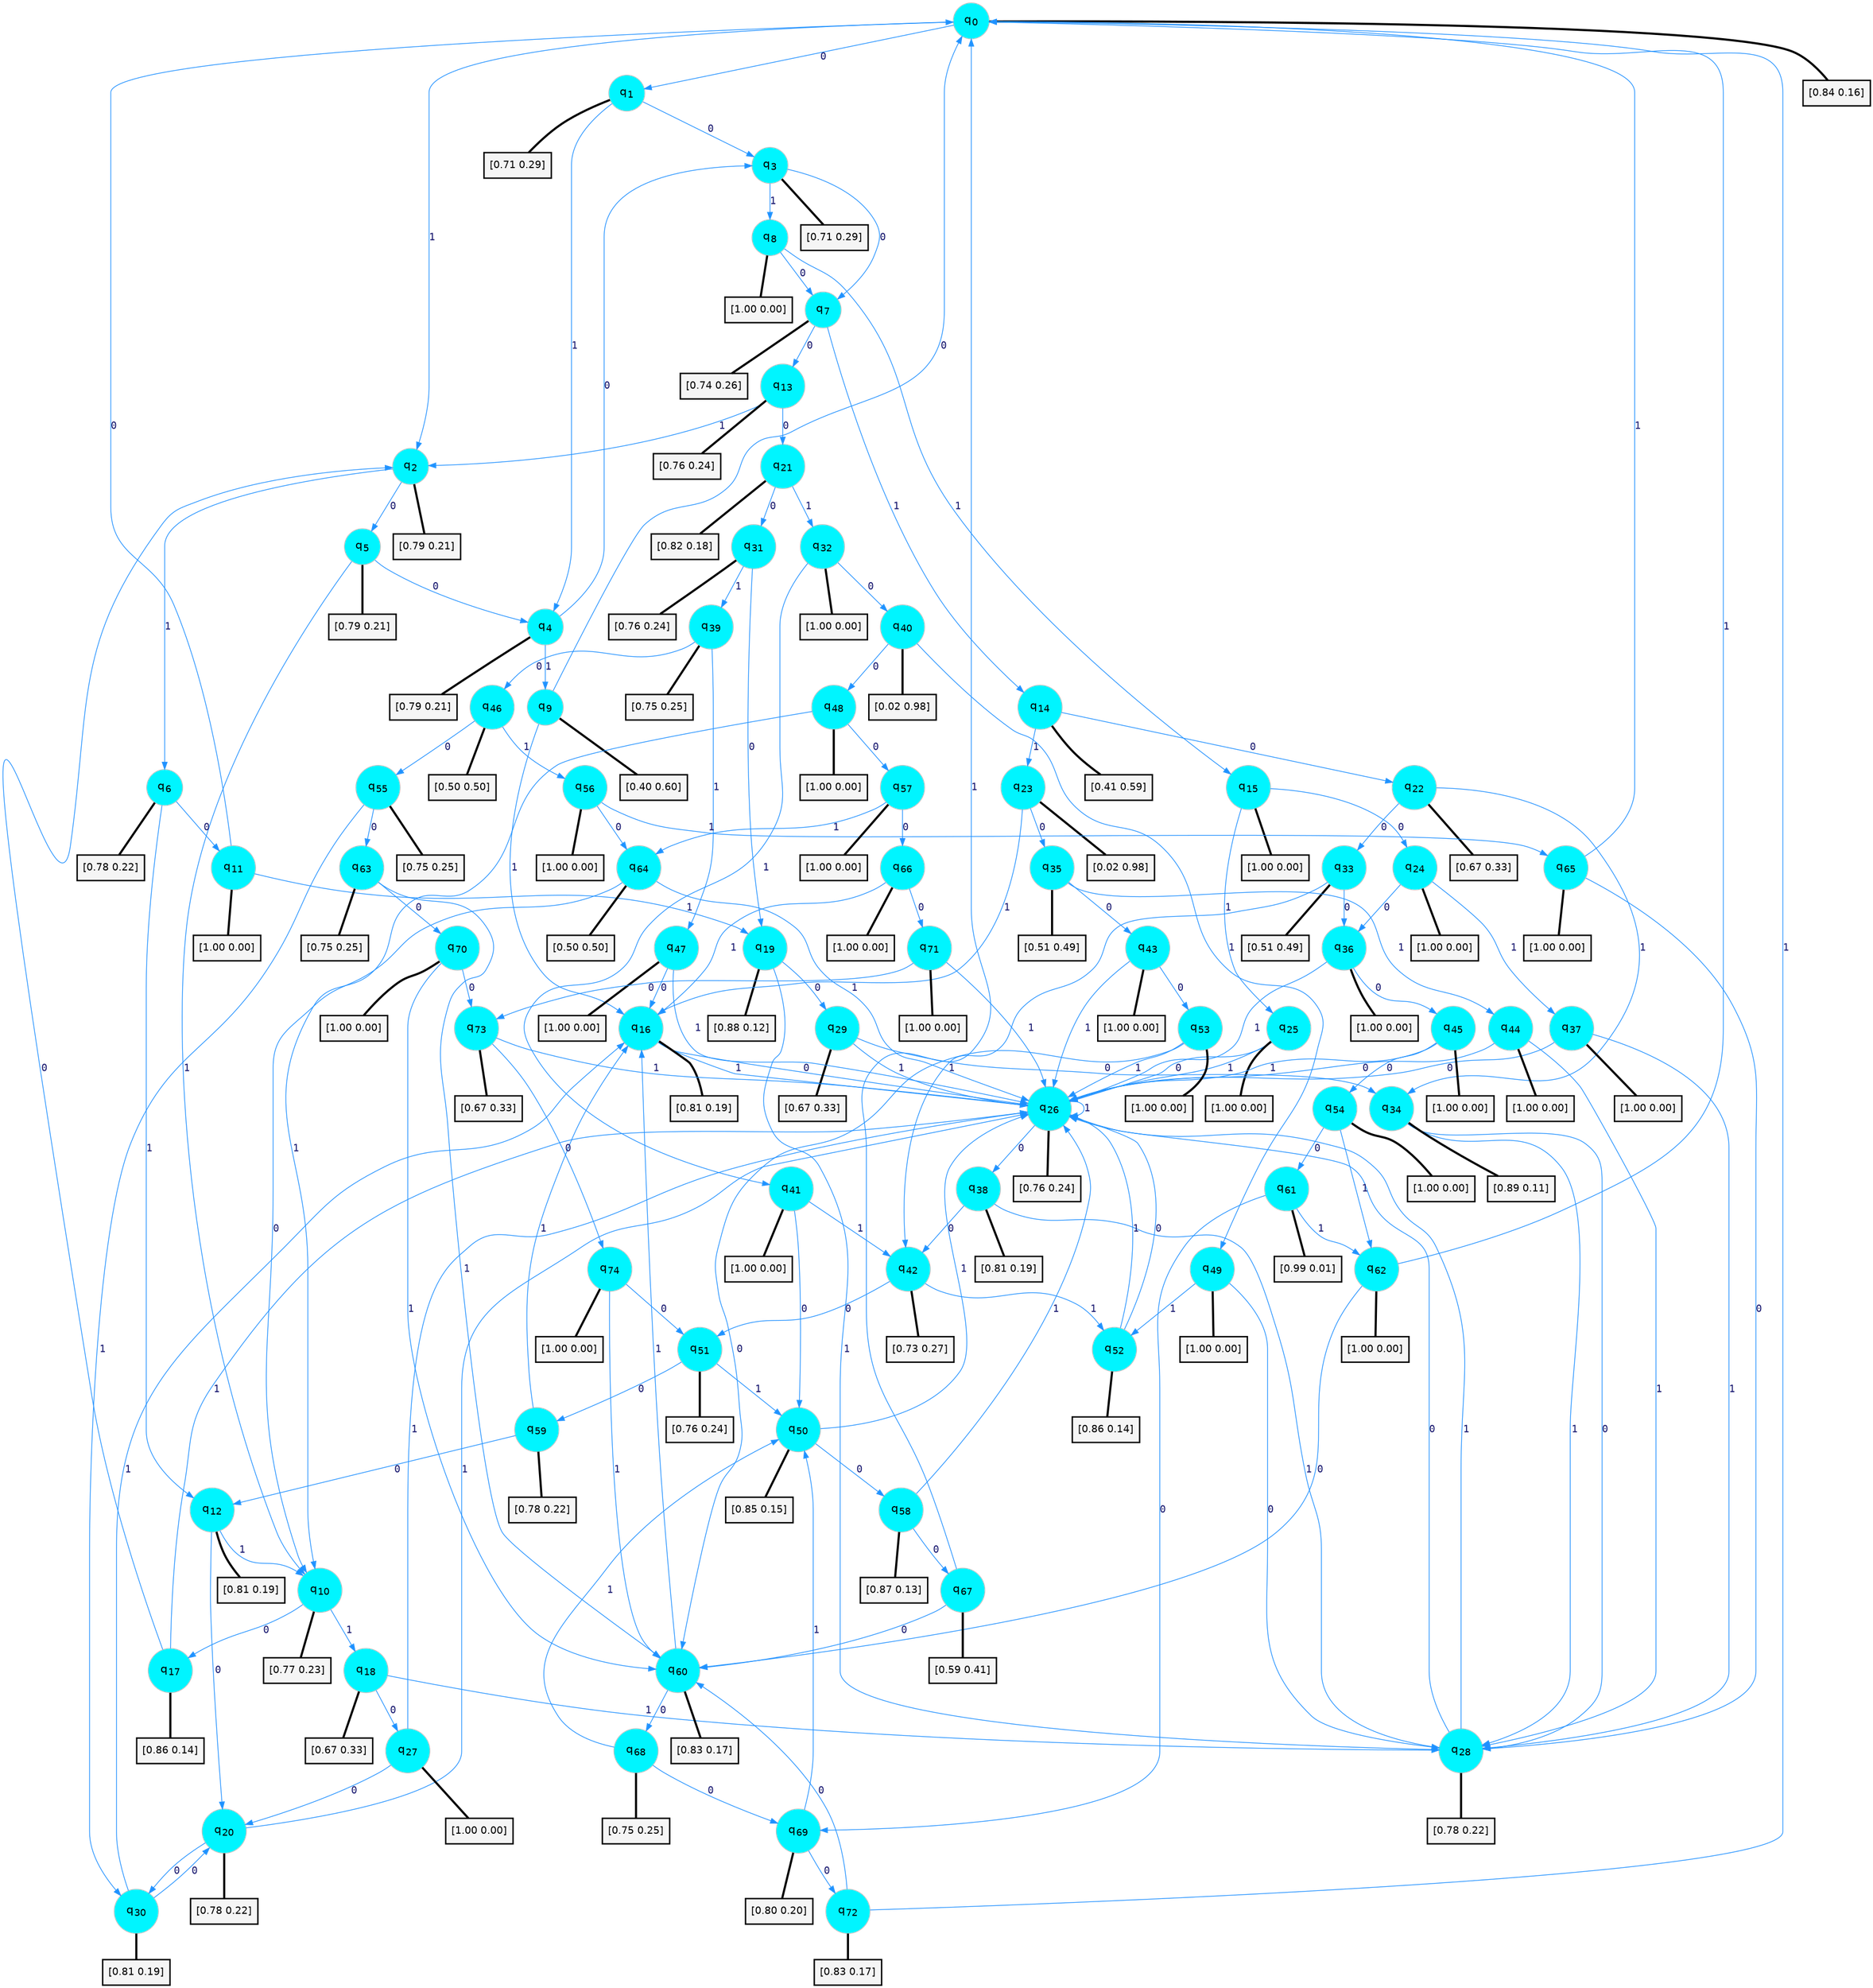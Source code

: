 digraph G {
graph [
bgcolor=transparent, dpi=300, rankdir=TD, size="40,25"];
node [
color=gray, fillcolor=turquoise1, fontcolor=black, fontname=Helvetica, fontsize=16, fontweight=bold, shape=circle, style=filled];
edge [
arrowsize=1, color=dodgerblue1, fontcolor=midnightblue, fontname=courier, fontweight=bold, penwidth=1, style=solid, weight=20];
0[label=<q<SUB>0</SUB>>];
1[label=<q<SUB>1</SUB>>];
2[label=<q<SUB>2</SUB>>];
3[label=<q<SUB>3</SUB>>];
4[label=<q<SUB>4</SUB>>];
5[label=<q<SUB>5</SUB>>];
6[label=<q<SUB>6</SUB>>];
7[label=<q<SUB>7</SUB>>];
8[label=<q<SUB>8</SUB>>];
9[label=<q<SUB>9</SUB>>];
10[label=<q<SUB>10</SUB>>];
11[label=<q<SUB>11</SUB>>];
12[label=<q<SUB>12</SUB>>];
13[label=<q<SUB>13</SUB>>];
14[label=<q<SUB>14</SUB>>];
15[label=<q<SUB>15</SUB>>];
16[label=<q<SUB>16</SUB>>];
17[label=<q<SUB>17</SUB>>];
18[label=<q<SUB>18</SUB>>];
19[label=<q<SUB>19</SUB>>];
20[label=<q<SUB>20</SUB>>];
21[label=<q<SUB>21</SUB>>];
22[label=<q<SUB>22</SUB>>];
23[label=<q<SUB>23</SUB>>];
24[label=<q<SUB>24</SUB>>];
25[label=<q<SUB>25</SUB>>];
26[label=<q<SUB>26</SUB>>];
27[label=<q<SUB>27</SUB>>];
28[label=<q<SUB>28</SUB>>];
29[label=<q<SUB>29</SUB>>];
30[label=<q<SUB>30</SUB>>];
31[label=<q<SUB>31</SUB>>];
32[label=<q<SUB>32</SUB>>];
33[label=<q<SUB>33</SUB>>];
34[label=<q<SUB>34</SUB>>];
35[label=<q<SUB>35</SUB>>];
36[label=<q<SUB>36</SUB>>];
37[label=<q<SUB>37</SUB>>];
38[label=<q<SUB>38</SUB>>];
39[label=<q<SUB>39</SUB>>];
40[label=<q<SUB>40</SUB>>];
41[label=<q<SUB>41</SUB>>];
42[label=<q<SUB>42</SUB>>];
43[label=<q<SUB>43</SUB>>];
44[label=<q<SUB>44</SUB>>];
45[label=<q<SUB>45</SUB>>];
46[label=<q<SUB>46</SUB>>];
47[label=<q<SUB>47</SUB>>];
48[label=<q<SUB>48</SUB>>];
49[label=<q<SUB>49</SUB>>];
50[label=<q<SUB>50</SUB>>];
51[label=<q<SUB>51</SUB>>];
52[label=<q<SUB>52</SUB>>];
53[label=<q<SUB>53</SUB>>];
54[label=<q<SUB>54</SUB>>];
55[label=<q<SUB>55</SUB>>];
56[label=<q<SUB>56</SUB>>];
57[label=<q<SUB>57</SUB>>];
58[label=<q<SUB>58</SUB>>];
59[label=<q<SUB>59</SUB>>];
60[label=<q<SUB>60</SUB>>];
61[label=<q<SUB>61</SUB>>];
62[label=<q<SUB>62</SUB>>];
63[label=<q<SUB>63</SUB>>];
64[label=<q<SUB>64</SUB>>];
65[label=<q<SUB>65</SUB>>];
66[label=<q<SUB>66</SUB>>];
67[label=<q<SUB>67</SUB>>];
68[label=<q<SUB>68</SUB>>];
69[label=<q<SUB>69</SUB>>];
70[label=<q<SUB>70</SUB>>];
71[label=<q<SUB>71</SUB>>];
72[label=<q<SUB>72</SUB>>];
73[label=<q<SUB>73</SUB>>];
74[label=<q<SUB>74</SUB>>];
75[label="[0.84 0.16]", shape=box,fontcolor=black, fontname=Helvetica, fontsize=14, penwidth=2, fillcolor=whitesmoke,color=black];
76[label="[0.71 0.29]", shape=box,fontcolor=black, fontname=Helvetica, fontsize=14, penwidth=2, fillcolor=whitesmoke,color=black];
77[label="[0.79 0.21]", shape=box,fontcolor=black, fontname=Helvetica, fontsize=14, penwidth=2, fillcolor=whitesmoke,color=black];
78[label="[0.71 0.29]", shape=box,fontcolor=black, fontname=Helvetica, fontsize=14, penwidth=2, fillcolor=whitesmoke,color=black];
79[label="[0.79 0.21]", shape=box,fontcolor=black, fontname=Helvetica, fontsize=14, penwidth=2, fillcolor=whitesmoke,color=black];
80[label="[0.79 0.21]", shape=box,fontcolor=black, fontname=Helvetica, fontsize=14, penwidth=2, fillcolor=whitesmoke,color=black];
81[label="[0.78 0.22]", shape=box,fontcolor=black, fontname=Helvetica, fontsize=14, penwidth=2, fillcolor=whitesmoke,color=black];
82[label="[0.74 0.26]", shape=box,fontcolor=black, fontname=Helvetica, fontsize=14, penwidth=2, fillcolor=whitesmoke,color=black];
83[label="[1.00 0.00]", shape=box,fontcolor=black, fontname=Helvetica, fontsize=14, penwidth=2, fillcolor=whitesmoke,color=black];
84[label="[0.40 0.60]", shape=box,fontcolor=black, fontname=Helvetica, fontsize=14, penwidth=2, fillcolor=whitesmoke,color=black];
85[label="[0.77 0.23]", shape=box,fontcolor=black, fontname=Helvetica, fontsize=14, penwidth=2, fillcolor=whitesmoke,color=black];
86[label="[1.00 0.00]", shape=box,fontcolor=black, fontname=Helvetica, fontsize=14, penwidth=2, fillcolor=whitesmoke,color=black];
87[label="[0.81 0.19]", shape=box,fontcolor=black, fontname=Helvetica, fontsize=14, penwidth=2, fillcolor=whitesmoke,color=black];
88[label="[0.76 0.24]", shape=box,fontcolor=black, fontname=Helvetica, fontsize=14, penwidth=2, fillcolor=whitesmoke,color=black];
89[label="[0.41 0.59]", shape=box,fontcolor=black, fontname=Helvetica, fontsize=14, penwidth=2, fillcolor=whitesmoke,color=black];
90[label="[1.00 0.00]", shape=box,fontcolor=black, fontname=Helvetica, fontsize=14, penwidth=2, fillcolor=whitesmoke,color=black];
91[label="[0.81 0.19]", shape=box,fontcolor=black, fontname=Helvetica, fontsize=14, penwidth=2, fillcolor=whitesmoke,color=black];
92[label="[0.86 0.14]", shape=box,fontcolor=black, fontname=Helvetica, fontsize=14, penwidth=2, fillcolor=whitesmoke,color=black];
93[label="[0.67 0.33]", shape=box,fontcolor=black, fontname=Helvetica, fontsize=14, penwidth=2, fillcolor=whitesmoke,color=black];
94[label="[0.88 0.12]", shape=box,fontcolor=black, fontname=Helvetica, fontsize=14, penwidth=2, fillcolor=whitesmoke,color=black];
95[label="[0.78 0.22]", shape=box,fontcolor=black, fontname=Helvetica, fontsize=14, penwidth=2, fillcolor=whitesmoke,color=black];
96[label="[0.82 0.18]", shape=box,fontcolor=black, fontname=Helvetica, fontsize=14, penwidth=2, fillcolor=whitesmoke,color=black];
97[label="[0.67 0.33]", shape=box,fontcolor=black, fontname=Helvetica, fontsize=14, penwidth=2, fillcolor=whitesmoke,color=black];
98[label="[0.02 0.98]", shape=box,fontcolor=black, fontname=Helvetica, fontsize=14, penwidth=2, fillcolor=whitesmoke,color=black];
99[label="[1.00 0.00]", shape=box,fontcolor=black, fontname=Helvetica, fontsize=14, penwidth=2, fillcolor=whitesmoke,color=black];
100[label="[1.00 0.00]", shape=box,fontcolor=black, fontname=Helvetica, fontsize=14, penwidth=2, fillcolor=whitesmoke,color=black];
101[label="[0.76 0.24]", shape=box,fontcolor=black, fontname=Helvetica, fontsize=14, penwidth=2, fillcolor=whitesmoke,color=black];
102[label="[1.00 0.00]", shape=box,fontcolor=black, fontname=Helvetica, fontsize=14, penwidth=2, fillcolor=whitesmoke,color=black];
103[label="[0.78 0.22]", shape=box,fontcolor=black, fontname=Helvetica, fontsize=14, penwidth=2, fillcolor=whitesmoke,color=black];
104[label="[0.67 0.33]", shape=box,fontcolor=black, fontname=Helvetica, fontsize=14, penwidth=2, fillcolor=whitesmoke,color=black];
105[label="[0.81 0.19]", shape=box,fontcolor=black, fontname=Helvetica, fontsize=14, penwidth=2, fillcolor=whitesmoke,color=black];
106[label="[0.76 0.24]", shape=box,fontcolor=black, fontname=Helvetica, fontsize=14, penwidth=2, fillcolor=whitesmoke,color=black];
107[label="[1.00 0.00]", shape=box,fontcolor=black, fontname=Helvetica, fontsize=14, penwidth=2, fillcolor=whitesmoke,color=black];
108[label="[0.51 0.49]", shape=box,fontcolor=black, fontname=Helvetica, fontsize=14, penwidth=2, fillcolor=whitesmoke,color=black];
109[label="[0.89 0.11]", shape=box,fontcolor=black, fontname=Helvetica, fontsize=14, penwidth=2, fillcolor=whitesmoke,color=black];
110[label="[0.51 0.49]", shape=box,fontcolor=black, fontname=Helvetica, fontsize=14, penwidth=2, fillcolor=whitesmoke,color=black];
111[label="[1.00 0.00]", shape=box,fontcolor=black, fontname=Helvetica, fontsize=14, penwidth=2, fillcolor=whitesmoke,color=black];
112[label="[1.00 0.00]", shape=box,fontcolor=black, fontname=Helvetica, fontsize=14, penwidth=2, fillcolor=whitesmoke,color=black];
113[label="[0.81 0.19]", shape=box,fontcolor=black, fontname=Helvetica, fontsize=14, penwidth=2, fillcolor=whitesmoke,color=black];
114[label="[0.75 0.25]", shape=box,fontcolor=black, fontname=Helvetica, fontsize=14, penwidth=2, fillcolor=whitesmoke,color=black];
115[label="[0.02 0.98]", shape=box,fontcolor=black, fontname=Helvetica, fontsize=14, penwidth=2, fillcolor=whitesmoke,color=black];
116[label="[1.00 0.00]", shape=box,fontcolor=black, fontname=Helvetica, fontsize=14, penwidth=2, fillcolor=whitesmoke,color=black];
117[label="[0.73 0.27]", shape=box,fontcolor=black, fontname=Helvetica, fontsize=14, penwidth=2, fillcolor=whitesmoke,color=black];
118[label="[1.00 0.00]", shape=box,fontcolor=black, fontname=Helvetica, fontsize=14, penwidth=2, fillcolor=whitesmoke,color=black];
119[label="[1.00 0.00]", shape=box,fontcolor=black, fontname=Helvetica, fontsize=14, penwidth=2, fillcolor=whitesmoke,color=black];
120[label="[1.00 0.00]", shape=box,fontcolor=black, fontname=Helvetica, fontsize=14, penwidth=2, fillcolor=whitesmoke,color=black];
121[label="[0.50 0.50]", shape=box,fontcolor=black, fontname=Helvetica, fontsize=14, penwidth=2, fillcolor=whitesmoke,color=black];
122[label="[1.00 0.00]", shape=box,fontcolor=black, fontname=Helvetica, fontsize=14, penwidth=2, fillcolor=whitesmoke,color=black];
123[label="[1.00 0.00]", shape=box,fontcolor=black, fontname=Helvetica, fontsize=14, penwidth=2, fillcolor=whitesmoke,color=black];
124[label="[1.00 0.00]", shape=box,fontcolor=black, fontname=Helvetica, fontsize=14, penwidth=2, fillcolor=whitesmoke,color=black];
125[label="[0.85 0.15]", shape=box,fontcolor=black, fontname=Helvetica, fontsize=14, penwidth=2, fillcolor=whitesmoke,color=black];
126[label="[0.76 0.24]", shape=box,fontcolor=black, fontname=Helvetica, fontsize=14, penwidth=2, fillcolor=whitesmoke,color=black];
127[label="[0.86 0.14]", shape=box,fontcolor=black, fontname=Helvetica, fontsize=14, penwidth=2, fillcolor=whitesmoke,color=black];
128[label="[1.00 0.00]", shape=box,fontcolor=black, fontname=Helvetica, fontsize=14, penwidth=2, fillcolor=whitesmoke,color=black];
129[label="[1.00 0.00]", shape=box,fontcolor=black, fontname=Helvetica, fontsize=14, penwidth=2, fillcolor=whitesmoke,color=black];
130[label="[0.75 0.25]", shape=box,fontcolor=black, fontname=Helvetica, fontsize=14, penwidth=2, fillcolor=whitesmoke,color=black];
131[label="[1.00 0.00]", shape=box,fontcolor=black, fontname=Helvetica, fontsize=14, penwidth=2, fillcolor=whitesmoke,color=black];
132[label="[1.00 0.00]", shape=box,fontcolor=black, fontname=Helvetica, fontsize=14, penwidth=2, fillcolor=whitesmoke,color=black];
133[label="[0.87 0.13]", shape=box,fontcolor=black, fontname=Helvetica, fontsize=14, penwidth=2, fillcolor=whitesmoke,color=black];
134[label="[0.78 0.22]", shape=box,fontcolor=black, fontname=Helvetica, fontsize=14, penwidth=2, fillcolor=whitesmoke,color=black];
135[label="[0.83 0.17]", shape=box,fontcolor=black, fontname=Helvetica, fontsize=14, penwidth=2, fillcolor=whitesmoke,color=black];
136[label="[0.99 0.01]", shape=box,fontcolor=black, fontname=Helvetica, fontsize=14, penwidth=2, fillcolor=whitesmoke,color=black];
137[label="[1.00 0.00]", shape=box,fontcolor=black, fontname=Helvetica, fontsize=14, penwidth=2, fillcolor=whitesmoke,color=black];
138[label="[0.75 0.25]", shape=box,fontcolor=black, fontname=Helvetica, fontsize=14, penwidth=2, fillcolor=whitesmoke,color=black];
139[label="[0.50 0.50]", shape=box,fontcolor=black, fontname=Helvetica, fontsize=14, penwidth=2, fillcolor=whitesmoke,color=black];
140[label="[1.00 0.00]", shape=box,fontcolor=black, fontname=Helvetica, fontsize=14, penwidth=2, fillcolor=whitesmoke,color=black];
141[label="[1.00 0.00]", shape=box,fontcolor=black, fontname=Helvetica, fontsize=14, penwidth=2, fillcolor=whitesmoke,color=black];
142[label="[0.59 0.41]", shape=box,fontcolor=black, fontname=Helvetica, fontsize=14, penwidth=2, fillcolor=whitesmoke,color=black];
143[label="[0.75 0.25]", shape=box,fontcolor=black, fontname=Helvetica, fontsize=14, penwidth=2, fillcolor=whitesmoke,color=black];
144[label="[0.80 0.20]", shape=box,fontcolor=black, fontname=Helvetica, fontsize=14, penwidth=2, fillcolor=whitesmoke,color=black];
145[label="[1.00 0.00]", shape=box,fontcolor=black, fontname=Helvetica, fontsize=14, penwidth=2, fillcolor=whitesmoke,color=black];
146[label="[1.00 0.00]", shape=box,fontcolor=black, fontname=Helvetica, fontsize=14, penwidth=2, fillcolor=whitesmoke,color=black];
147[label="[0.83 0.17]", shape=box,fontcolor=black, fontname=Helvetica, fontsize=14, penwidth=2, fillcolor=whitesmoke,color=black];
148[label="[0.67 0.33]", shape=box,fontcolor=black, fontname=Helvetica, fontsize=14, penwidth=2, fillcolor=whitesmoke,color=black];
149[label="[1.00 0.00]", shape=box,fontcolor=black, fontname=Helvetica, fontsize=14, penwidth=2, fillcolor=whitesmoke,color=black];
0->1 [label=0];
0->2 [label=1];
0->75 [arrowhead=none, penwidth=3,color=black];
1->3 [label=0];
1->4 [label=1];
1->76 [arrowhead=none, penwidth=3,color=black];
2->5 [label=0];
2->6 [label=1];
2->77 [arrowhead=none, penwidth=3,color=black];
3->7 [label=0];
3->8 [label=1];
3->78 [arrowhead=none, penwidth=3,color=black];
4->3 [label=0];
4->9 [label=1];
4->79 [arrowhead=none, penwidth=3,color=black];
5->4 [label=0];
5->10 [label=1];
5->80 [arrowhead=none, penwidth=3,color=black];
6->11 [label=0];
6->12 [label=1];
6->81 [arrowhead=none, penwidth=3,color=black];
7->13 [label=0];
7->14 [label=1];
7->82 [arrowhead=none, penwidth=3,color=black];
8->7 [label=0];
8->15 [label=1];
8->83 [arrowhead=none, penwidth=3,color=black];
9->0 [label=0];
9->16 [label=1];
9->84 [arrowhead=none, penwidth=3,color=black];
10->17 [label=0];
10->18 [label=1];
10->85 [arrowhead=none, penwidth=3,color=black];
11->0 [label=0];
11->19 [label=1];
11->86 [arrowhead=none, penwidth=3,color=black];
12->20 [label=0];
12->10 [label=1];
12->87 [arrowhead=none, penwidth=3,color=black];
13->21 [label=0];
13->2 [label=1];
13->88 [arrowhead=none, penwidth=3,color=black];
14->22 [label=0];
14->23 [label=1];
14->89 [arrowhead=none, penwidth=3,color=black];
15->24 [label=0];
15->25 [label=1];
15->90 [arrowhead=none, penwidth=3,color=black];
16->26 [label=0];
16->26 [label=1];
16->91 [arrowhead=none, penwidth=3,color=black];
17->2 [label=0];
17->26 [label=1];
17->92 [arrowhead=none, penwidth=3,color=black];
18->27 [label=0];
18->28 [label=1];
18->93 [arrowhead=none, penwidth=3,color=black];
19->29 [label=0];
19->28 [label=1];
19->94 [arrowhead=none, penwidth=3,color=black];
20->30 [label=0];
20->26 [label=1];
20->95 [arrowhead=none, penwidth=3,color=black];
21->31 [label=0];
21->32 [label=1];
21->96 [arrowhead=none, penwidth=3,color=black];
22->33 [label=0];
22->34 [label=1];
22->97 [arrowhead=none, penwidth=3,color=black];
23->35 [label=0];
23->16 [label=1];
23->98 [arrowhead=none, penwidth=3,color=black];
24->36 [label=0];
24->37 [label=1];
24->99 [arrowhead=none, penwidth=3,color=black];
25->26 [label=0];
25->26 [label=1];
25->100 [arrowhead=none, penwidth=3,color=black];
26->38 [label=0];
26->26 [label=1];
26->101 [arrowhead=none, penwidth=3,color=black];
27->20 [label=0];
27->26 [label=1];
27->102 [arrowhead=none, penwidth=3,color=black];
28->26 [label=0];
28->26 [label=1];
28->103 [arrowhead=none, penwidth=3,color=black];
29->34 [label=0];
29->26 [label=1];
29->104 [arrowhead=none, penwidth=3,color=black];
30->20 [label=0];
30->16 [label=1];
30->105 [arrowhead=none, penwidth=3,color=black];
31->19 [label=0];
31->39 [label=1];
31->106 [arrowhead=none, penwidth=3,color=black];
32->40 [label=0];
32->41 [label=1];
32->107 [arrowhead=none, penwidth=3,color=black];
33->36 [label=0];
33->42 [label=1];
33->108 [arrowhead=none, penwidth=3,color=black];
34->28 [label=0];
34->28 [label=1];
34->109 [arrowhead=none, penwidth=3,color=black];
35->43 [label=0];
35->44 [label=1];
35->110 [arrowhead=none, penwidth=3,color=black];
36->45 [label=0];
36->26 [label=1];
36->111 [arrowhead=none, penwidth=3,color=black];
37->26 [label=0];
37->28 [label=1];
37->112 [arrowhead=none, penwidth=3,color=black];
38->42 [label=0];
38->28 [label=1];
38->113 [arrowhead=none, penwidth=3,color=black];
39->46 [label=0];
39->47 [label=1];
39->114 [arrowhead=none, penwidth=3,color=black];
40->48 [label=0];
40->49 [label=1];
40->115 [arrowhead=none, penwidth=3,color=black];
41->50 [label=0];
41->42 [label=1];
41->116 [arrowhead=none, penwidth=3,color=black];
42->51 [label=0];
42->52 [label=1];
42->117 [arrowhead=none, penwidth=3,color=black];
43->53 [label=0];
43->26 [label=1];
43->118 [arrowhead=none, penwidth=3,color=black];
44->26 [label=0];
44->28 [label=1];
44->119 [arrowhead=none, penwidth=3,color=black];
45->54 [label=0];
45->26 [label=1];
45->120 [arrowhead=none, penwidth=3,color=black];
46->55 [label=0];
46->56 [label=1];
46->121 [arrowhead=none, penwidth=3,color=black];
47->16 [label=0];
47->26 [label=1];
47->122 [arrowhead=none, penwidth=3,color=black];
48->57 [label=0];
48->10 [label=1];
48->123 [arrowhead=none, penwidth=3,color=black];
49->28 [label=0];
49->52 [label=1];
49->124 [arrowhead=none, penwidth=3,color=black];
50->58 [label=0];
50->26 [label=1];
50->125 [arrowhead=none, penwidth=3,color=black];
51->59 [label=0];
51->50 [label=1];
51->126 [arrowhead=none, penwidth=3,color=black];
52->26 [label=0];
52->26 [label=1];
52->127 [arrowhead=none, penwidth=3,color=black];
53->60 [label=0];
53->26 [label=1];
53->128 [arrowhead=none, penwidth=3,color=black];
54->61 [label=0];
54->62 [label=1];
54->129 [arrowhead=none, penwidth=3,color=black];
55->63 [label=0];
55->30 [label=1];
55->130 [arrowhead=none, penwidth=3,color=black];
56->64 [label=0];
56->65 [label=1];
56->131 [arrowhead=none, penwidth=3,color=black];
57->66 [label=0];
57->64 [label=1];
57->132 [arrowhead=none, penwidth=3,color=black];
58->67 [label=0];
58->26 [label=1];
58->133 [arrowhead=none, penwidth=3,color=black];
59->12 [label=0];
59->16 [label=1];
59->134 [arrowhead=none, penwidth=3,color=black];
60->68 [label=0];
60->16 [label=1];
60->135 [arrowhead=none, penwidth=3,color=black];
61->69 [label=0];
61->62 [label=1];
61->136 [arrowhead=none, penwidth=3,color=black];
62->60 [label=0];
62->0 [label=1];
62->137 [arrowhead=none, penwidth=3,color=black];
63->70 [label=0];
63->60 [label=1];
63->138 [arrowhead=none, penwidth=3,color=black];
64->10 [label=0];
64->26 [label=1];
64->139 [arrowhead=none, penwidth=3,color=black];
65->28 [label=0];
65->0 [label=1];
65->140 [arrowhead=none, penwidth=3,color=black];
66->71 [label=0];
66->16 [label=1];
66->141 [arrowhead=none, penwidth=3,color=black];
67->60 [label=0];
67->0 [label=1];
67->142 [arrowhead=none, penwidth=3,color=black];
68->69 [label=0];
68->50 [label=1];
68->143 [arrowhead=none, penwidth=3,color=black];
69->72 [label=0];
69->50 [label=1];
69->144 [arrowhead=none, penwidth=3,color=black];
70->73 [label=0];
70->60 [label=1];
70->145 [arrowhead=none, penwidth=3,color=black];
71->73 [label=0];
71->26 [label=1];
71->146 [arrowhead=none, penwidth=3,color=black];
72->60 [label=0];
72->0 [label=1];
72->147 [arrowhead=none, penwidth=3,color=black];
73->74 [label=0];
73->26 [label=1];
73->148 [arrowhead=none, penwidth=3,color=black];
74->51 [label=0];
74->60 [label=1];
74->149 [arrowhead=none, penwidth=3,color=black];
}
